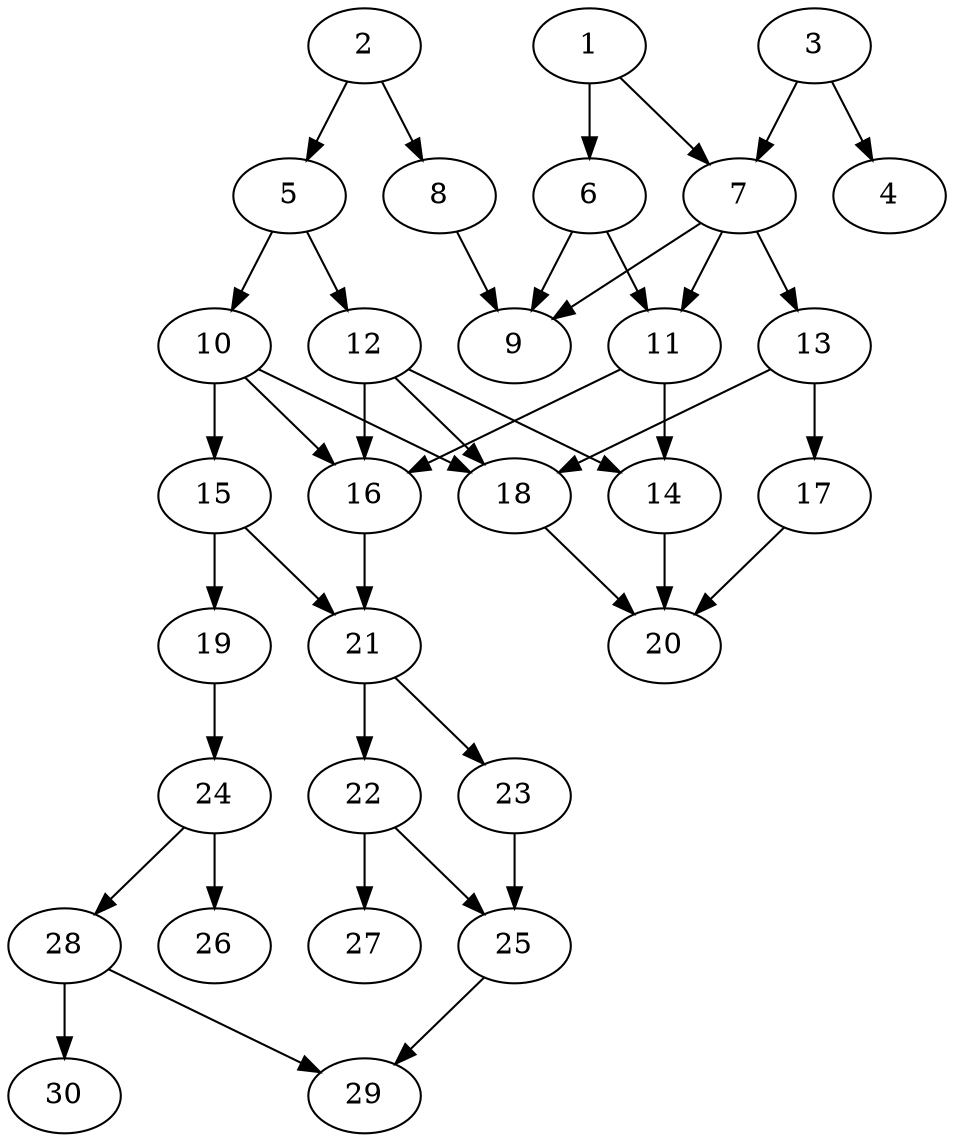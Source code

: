 // DAG automatically generated by daggen at Fri Jul 29 10:40:31 2022
// daggen.exe --dot -n 30 --ccr 0.5 --fat 0.5 --regular 0.5 --density 0.5 -o data\30/random_30_40.gv 
digraph G {
  1 [compute_size="133207796088", trans_size="918783", result_size="9216", ram="45421184",alpha="0.18"]
  1 -> 6 [size ="9216"]
  1 -> 7 [size ="9216"]
  2 [compute_size="549755813888", trans_size="283852", result_size="91136", ram="19185392",alpha="0.18"]
  2 -> 5 [size ="91136"]
  2 -> 8 [size ="91136"]
  3 [compute_size="68719476736", trans_size="439987", result_size="74752", ram="2136800",alpha="0.05"]
  3 -> 4 [size ="74752"]
  3 -> 7 [size ="74752"]
  4 [compute_size="22524928000", trans_size="1046914", result_size="0", ram="34789376",alpha="0.10"]
  5 [compute_size="549755813888", trans_size="589025", result_size="91136", ram="50662640",alpha="0.17"]
  5 -> 10 [size ="91136"]
  5 -> 12 [size ="91136"]
  6 [compute_size="82513150747", trans_size="657055", result_size="1024", ram="48608192",alpha="0.03"]
  6 -> 9 [size ="1024"]
  6 -> 11 [size ="1024"]
  7 [compute_size="13513015296", trans_size="1019069", result_size="13312", ram="7383008",alpha="0.12"]
  7 -> 9 [size ="13312"]
  7 -> 11 [size ="13312"]
  7 -> 13 [size ="13312"]
  8 [compute_size="14016512000", trans_size="900273", result_size="1024", ram="14347856",alpha="0.02"]
  8 -> 9 [size ="1024"]
  9 [compute_size="137384951808", trans_size="165343", result_size="0", ram="1514288",alpha="0.05"]
  10 [compute_size="1032142848", trans_size="735922", result_size="70656", ram="38682848",alpha="0.20"]
  10 -> 15 [size ="70656"]
  10 -> 16 [size ="70656"]
  10 -> 18 [size ="70656"]
  11 [compute_size="132133338319", trans_size="238552", result_size="1024", ram="50781440",alpha="0.15"]
  11 -> 14 [size ="1024"]
  11 -> 16 [size ="1024"]
  12 [compute_size="8589934592", trans_size="644235", result_size="70656", ram="972560",alpha="0.14"]
  12 -> 14 [size ="70656"]
  12 -> 16 [size ="70656"]
  12 -> 18 [size ="70656"]
  13 [compute_size="12924944384", trans_size="525184", result_size="70656", ram="25657616",alpha="0.08"]
  13 -> 17 [size ="70656"]
  13 -> 18 [size ="70656"]
  14 [compute_size="28991029248", trans_size="208373", result_size="29696", ram="23023424",alpha="0.04"]
  14 -> 20 [size ="29696"]
  15 [compute_size="18825433088", trans_size="1026741", result_size="9216", ram="49232288",alpha="0.07"]
  15 -> 19 [size ="9216"]
  15 -> 21 [size ="9216"]
  16 [compute_size="1982447616", trans_size="747590", result_size="70656", ram="32235968",alpha="0.14"]
  16 -> 21 [size ="70656"]
  17 [compute_size="25800507392", trans_size="232542", result_size="70656", ram="4238768",alpha="0.05"]
  17 -> 20 [size ="70656"]
  18 [compute_size="68719476736", trans_size="202395", result_size="74752", ram="9351920",alpha="0.13"]
  18 -> 20 [size ="74752"]
  19 [compute_size="1973125120", trans_size="677930", result_size="74752", ram="10983440",alpha="0.17"]
  19 -> 24 [size ="74752"]
  20 [compute_size="53257011200", trans_size="469590", result_size="0", ram="46520480",alpha="0.01"]
  21 [compute_size="23514546176", trans_size="845319", result_size="70656", ram="28659296",alpha="0.18"]
  21 -> 22 [size ="70656"]
  21 -> 23 [size ="70656"]
  22 [compute_size="134217728000", trans_size="769297", result_size="1024", ram="42140720",alpha="0.17"]
  22 -> 25 [size ="1024"]
  22 -> 27 [size ="1024"]
  23 [compute_size="235059741145", trans_size="677227", result_size="54272", ram="28532576",alpha="0.05"]
  23 -> 25 [size ="54272"]
  24 [compute_size="734871552", trans_size="384649", result_size="70656", ram="26766416",alpha="0.11"]
  24 -> 26 [size ="70656"]
  24 -> 28 [size ="70656"]
  25 [compute_size="87018700800", trans_size="306837", result_size="74752", ram="33401792",alpha="0.11"]
  25 -> 29 [size ="74752"]
  26 [compute_size="368293445632", trans_size="69533", result_size="0", ram="12237968",alpha="0.14"]
  27 [compute_size="19964829696", trans_size="419335", result_size="0", ram="18494768",alpha="0.17"]
  28 [compute_size="1073741824000", trans_size="324068", result_size="1024", ram="46910144",alpha="0.15"]
  28 -> 29 [size ="1024"]
  28 -> 30 [size ="1024"]
  29 [compute_size="2376243200", trans_size="610061", result_size="0", ram="6277376",alpha="0.14"]
  30 [compute_size="231928233984", trans_size="498426", result_size="0", ram="43911632",alpha="0.19"]
}
